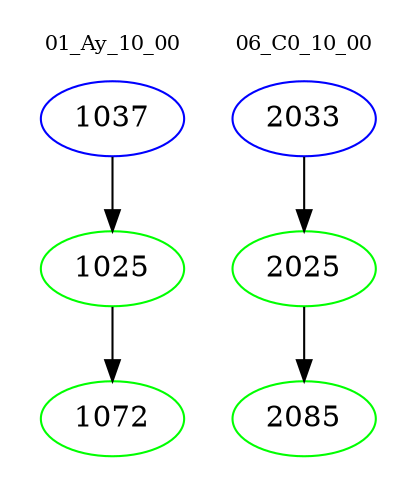 digraph{
subgraph cluster_0 {
color = white
label = "01_Ay_10_00";
fontsize=10;
T0_1037 [label="1037", color="blue"]
T0_1037 -> T0_1025 [color="black"]
T0_1025 [label="1025", color="green"]
T0_1025 -> T0_1072 [color="black"]
T0_1072 [label="1072", color="green"]
}
subgraph cluster_1 {
color = white
label = "06_C0_10_00";
fontsize=10;
T1_2033 [label="2033", color="blue"]
T1_2033 -> T1_2025 [color="black"]
T1_2025 [label="2025", color="green"]
T1_2025 -> T1_2085 [color="black"]
T1_2085 [label="2085", color="green"]
}
}
